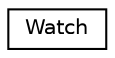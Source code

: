 digraph "Graphical Class Hierarchy"
{
  edge [fontname="Helvetica",fontsize="10",labelfontname="Helvetica",labelfontsize="10"];
  node [fontname="Helvetica",fontsize="10",shape=record];
  rankdir="LR";
  Node0 [label="Watch",height=0.2,width=0.4,color="black", fillcolor="white", style="filled",URL="$class_watch.html"];
}
